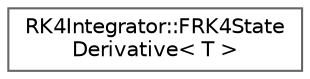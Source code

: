 digraph "Graphical Class Hierarchy"
{
 // INTERACTIVE_SVG=YES
 // LATEX_PDF_SIZE
  bgcolor="transparent";
  edge [fontname=Helvetica,fontsize=10,labelfontname=Helvetica,labelfontsize=10];
  node [fontname=Helvetica,fontsize=10,shape=box,height=0.2,width=0.4];
  rankdir="LR";
  Node0 [id="Node000000",label="RK4Integrator::FRK4State\lDerivative\< T \>",height=0.2,width=0.4,color="grey40", fillcolor="white", style="filled",URL="$dc/d60/structRK4Integrator_1_1FRK4StateDerivative.html",tooltip=" "];
}
